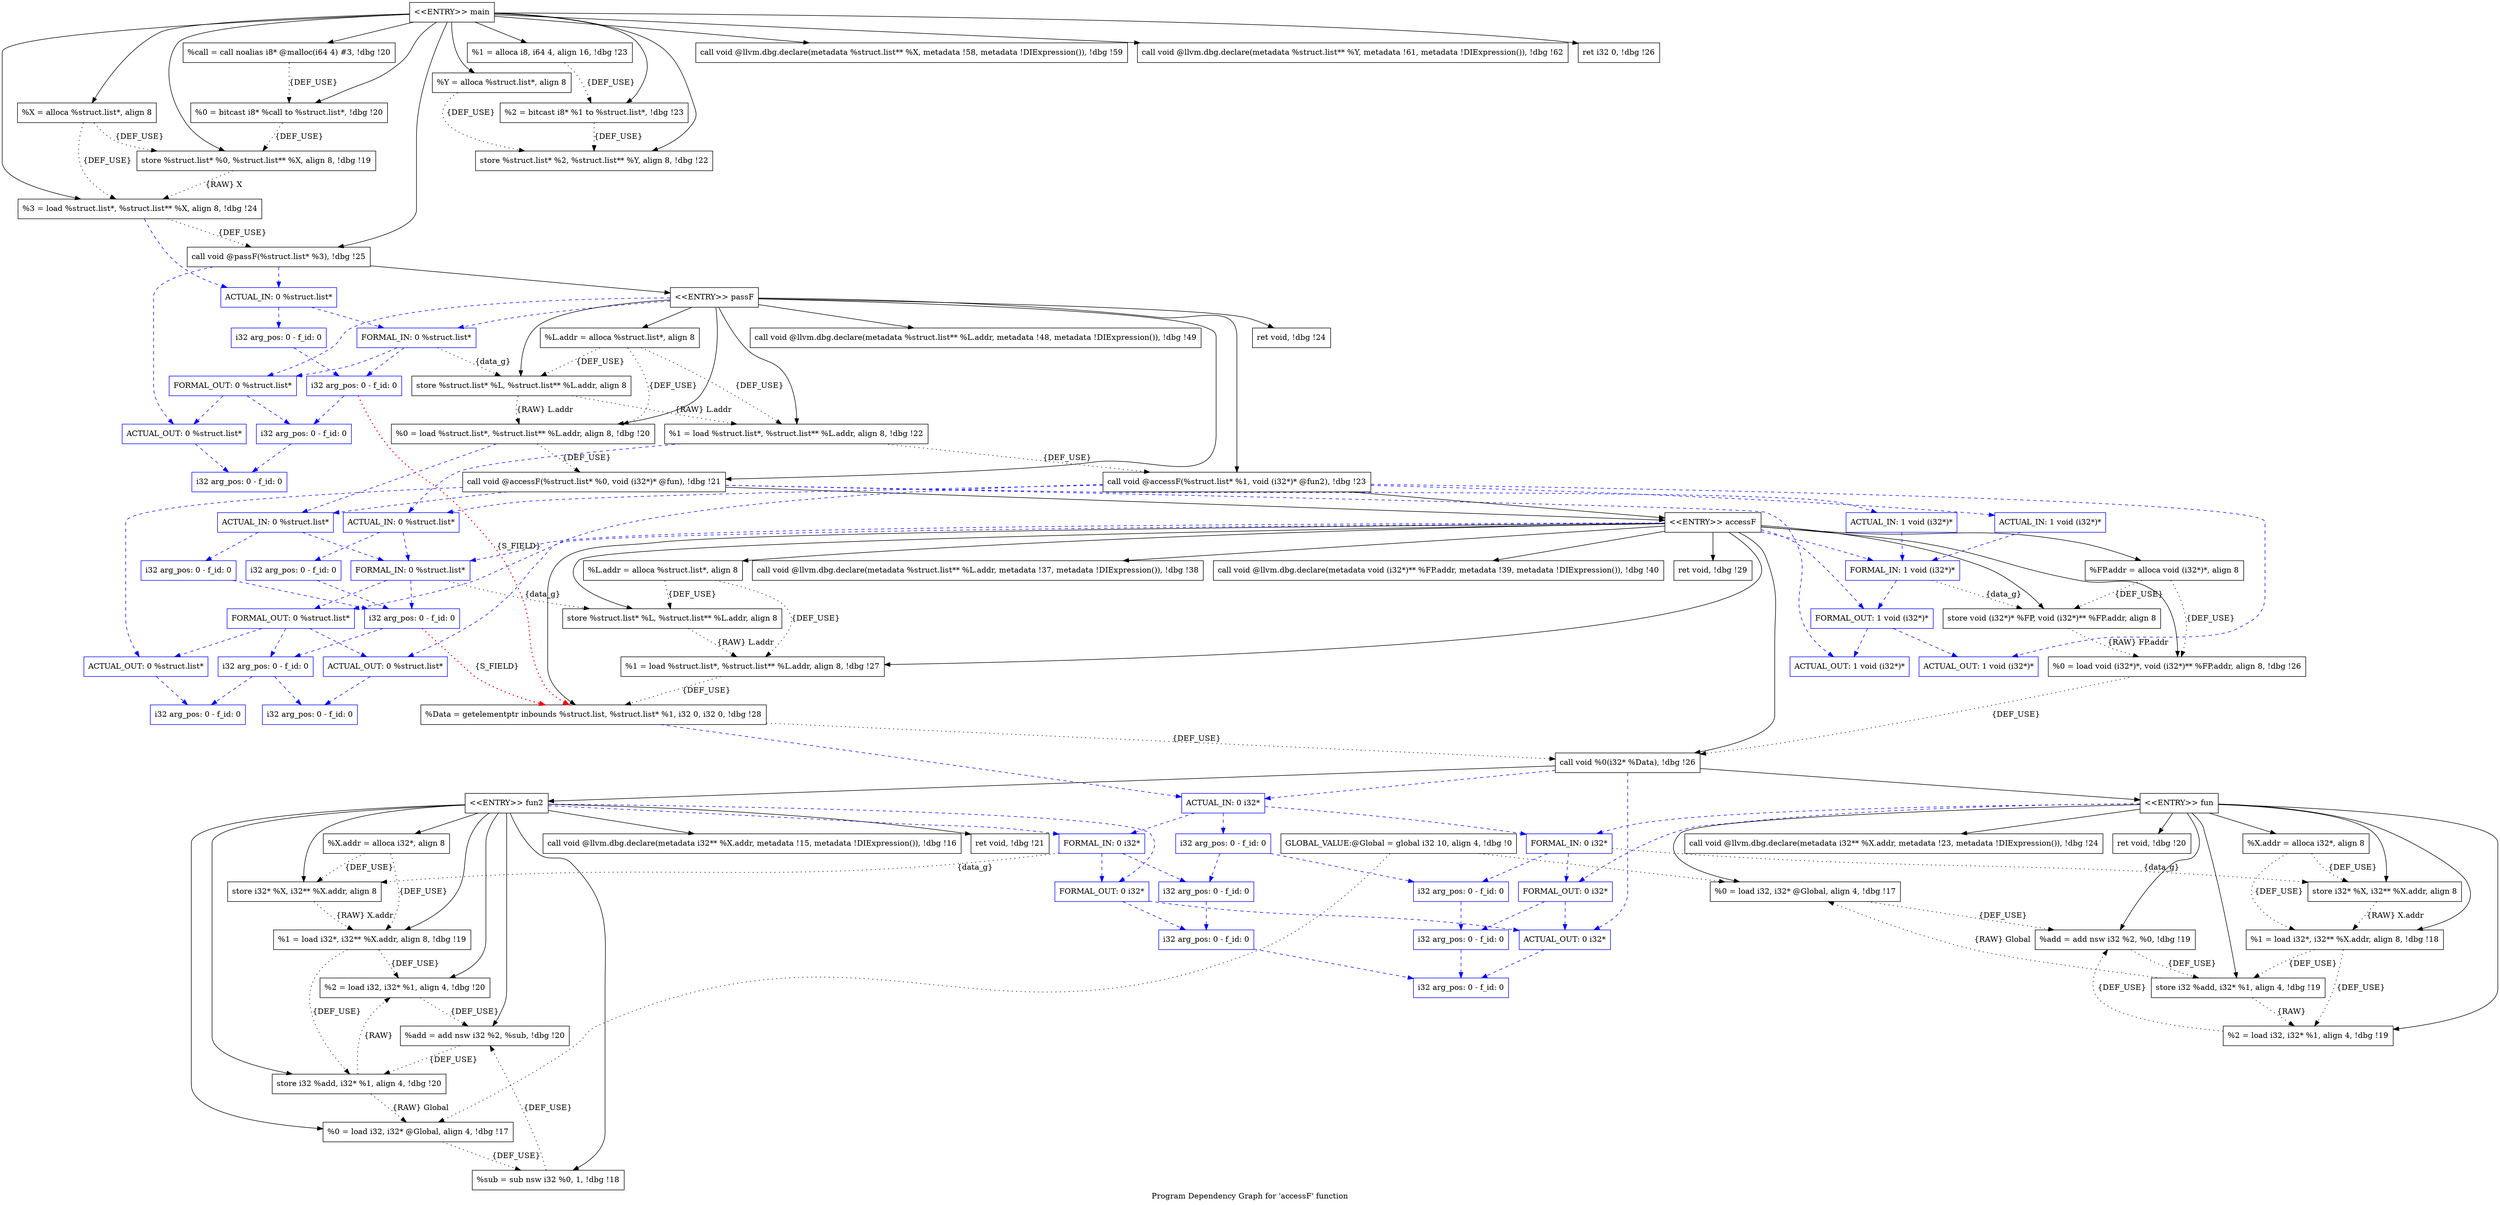 digraph "Program Dependency Graph for 'accessF' function" {
	label="Program Dependency Graph for 'accessF' function";
graph [ splines=true ]
	Node0x80ec3c0 [shape=record,label="{  %X.addr = alloca i32*, align 8}"];
	Node0x80ec3c0 -> Node0x80ec430[style=dotted,label = "{DEF_USE}" ];
	Node0x80ec3c0 -> Node0x80ec4a0[style=dotted,label = "{DEF_USE}" ];
	Node0x80ec430 [shape=record,label="{  store i32* %X, i32** %X.addr, align 8}"];
	Node0x80ec430 -> Node0x80ec4a0[style=dotted,label = "{RAW} X.addr"];
	Node0x80ec4a0 [shape=record,label="{  %1 = load i32*, i32** %X.addr, align 8, !dbg !19}"];
	Node0x80ec4a0 -> Node0x80ec7f0[style=dotted,label = "{DEF_USE}" ];
	Node0x80ec4a0 -> Node0x80ec8f0[style=dotted,label = "{DEF_USE}" ];
	Node0x80ec390 [shape=record,label="{GLOBAL_VALUE:@Global = global i32 10, align 4, !dbg !0}"];
	Node0x80ec390 -> Node0x80ec5b0[style=dotted];
	Node0x80ec390 -> Node0x80ec510[style=dotted];
	Node0x80ec5b0 [shape=record,label="{  %0 = load i32, i32* @Global, align 4, !dbg !17}"];
	Node0x80ec5b0 -> Node0x80ebd50[style=dotted,label = "{DEF_USE}" ];
	Node0x80ec510 [shape=record,label="{  %0 = load i32, i32* @Global, align 4, !dbg !17}"];
	Node0x80ec510 -> Node0x80ec6e0[style=dotted,label = "{DEF_USE}" ];
	Node0x80ec6e0 [shape=record,label="{  %sub = sub nsw i32 %0, 1, !dbg !18}"];
	Node0x80ec6e0 -> Node0x80ec750[style=dotted,label = "{DEF_USE}" ];
	Node0x80ec750 [shape=record,label="{  %add = add nsw i32 %2, %sub, !dbg !20}"];
	Node0x80ec750 -> Node0x80ec8f0[style=dotted,label = "{DEF_USE}" ];
	Node0x80ec7f0 [shape=record,label="{  %2 = load i32, i32* %1, align 4, !dbg !20}"];
	Node0x80ec7f0 -> Node0x80ec750[style=dotted,label = "{DEF_USE}" ];
	Node0x80ec8f0 [shape=record,label="{  store i32 %add, i32* %1, align 4, !dbg !20}"];
	Node0x80ec8f0 -> Node0x80ec510[style=dotted,label = "{RAW} Global"];
	Node0x80ec8f0 -> Node0x80ec7f0[style=dotted,label = "{RAW} "];
	Node0x80eca40 [shape=record,label="{\<\<ENTRY\>\> fun2}"];
	Node0x80eca40 -> Node0x80ec3c0;
	Node0x80eca40 -> Node0x80ec430;
	Node0x80eca40 -> Node0x80ecae0;
	Node0x80eca40 -> Node0x80ec510;
	Node0x80eca40 -> Node0x80ec6e0;
	Node0x80eca40 -> Node0x80ec4a0;
	Node0x80eca40 -> Node0x80ec7f0;
	Node0x80eca40 -> Node0x80ec750;
	Node0x80eca40 -> Node0x80ec8f0;
	Node0x80eca40 -> Node0x80ecab0;
	Node0x80eca40 -> Node0x80ee820[style=dashed, color="blue"];
	Node0x80eca40 -> Node0x80ee920[style=dashed, color="blue"];
	Node0x80ecae0 [shape=record,label="{  call void @llvm.dbg.declare(metadata i32** %X.addr, metadata !15, metadata !DIExpression()), !dbg !16}"];
	Node0x80ecab0 [shape=record,label="{  ret void, !dbg !21}"];
	Node0x80ebd80 [shape=record,label="{  %X.addr = alloca i32*, align 8}"];
	Node0x80ebd80 -> Node0x80ebdf0[style=dotted,label = "{DEF_USE}" ];
	Node0x80ebd80 -> Node0x80ebe60[style=dotted,label = "{DEF_USE}" ];
	Node0x80ebdf0 [shape=record,label="{  store i32* %X, i32** %X.addr, align 8}"];
	Node0x80ebdf0 -> Node0x80ebe60[style=dotted,label = "{RAW} X.addr"];
	Node0x80ebe60 [shape=record,label="{  %1 = load i32*, i32** %X.addr, align 8, !dbg !18}"];
	Node0x80ebe60 -> Node0x80ebf70[style=dotted,label = "{DEF_USE}" ];
	Node0x80ebe60 -> Node0x80ebfa0[style=dotted,label = "{DEF_USE}" ];
	Node0x80ebd50 [shape=record,label="{  %add = add nsw i32 %2, %0, !dbg !19}"];
	Node0x80ebd50 -> Node0x80ebfa0[style=dotted,label = "{DEF_USE}" ];
	Node0x80ebf70 [shape=record,label="{  %2 = load i32, i32* %1, align 4, !dbg !19}"];
	Node0x80ebf70 -> Node0x80ebd50[style=dotted,label = "{DEF_USE}" ];
	Node0x80ebfa0 [shape=record,label="{  store i32 %add, i32* %1, align 4, !dbg !19}"];
	Node0x80ebfa0 -> Node0x80ec5b0[style=dotted,label = "{RAW} Global"];
	Node0x80ebfa0 -> Node0x80ebf70[style=dotted,label = "{RAW} "];
	Node0x80eba70 [shape=record,label="{\<\<ENTRY\>\> fun}"];
	Node0x80eba70 -> Node0x80ebd80;
	Node0x80eba70 -> Node0x80ebdf0;
	Node0x80eba70 -> Node0x80ebb10;
	Node0x80eba70 -> Node0x80ec5b0;
	Node0x80eba70 -> Node0x80ebe60;
	Node0x80eba70 -> Node0x80ebf70;
	Node0x80eba70 -> Node0x80ebd50;
	Node0x80eba70 -> Node0x80ebfa0;
	Node0x80eba70 -> Node0x80ebae0;
	Node0x80eba70 -> Node0x80ef1e0[style=dashed, color="blue"];
	Node0x80eba70 -> Node0x80ef2e0[style=dashed, color="blue"];
	Node0x80ebb10 [shape=record,label="{  call void @llvm.dbg.declare(metadata i32** %X.addr, metadata !23, metadata !DIExpression()), !dbg !24}"];
	Node0x80ebae0 [shape=record,label="{  ret void, !dbg !20}"];
	Node0x80ee1b0 [shape=record,label="{  %L.addr = alloca %struct.list*, align 8}"];
	Node0x80ee1b0 -> Node0x80eac20[style=dotted,label = "{DEF_USE}" ];
	Node0x80ee1b0 -> Node0x80eac90[style=dotted,label = "{DEF_USE}" ];
	Node0x80eac20 [shape=record,label="{  store %struct.list* %L, %struct.list** %L.addr, align 8}"];
	Node0x80eac20 -> Node0x80eac90[style=dotted,label = "{RAW} L.addr"];
	Node0x80eac90 [shape=record,label="{  %1 = load %struct.list*, %struct.list** %L.addr, align 8, !dbg !27}"];
	Node0x80eac90 -> Node0x80eaef0[style=dotted,label = "{DEF_USE}" ];
	Node0x80ead30 [shape=record,label="{  %FP.addr = alloca void (i32*)*, align 8}"];
	Node0x80ead30 -> Node0x80eada0[style=dotted,label = "{DEF_USE}" ];
	Node0x80ead30 -> Node0x80eae10[style=dotted,label = "{DEF_USE}" ];
	Node0x80eada0 [shape=record,label="{  store void (i32*)* %FP, void (i32*)** %FP.addr, align 8}"];
	Node0x80eada0 -> Node0x80eae10[style=dotted,label = "{RAW} FP.addr"];
	Node0x80eae10 [shape=record,label="{  %0 = load void (i32*)*, void (i32*)** %FP.addr, align 8, !dbg !26}"];
	Node0x80eae10 -> Node0x80ebba0[style=dotted,label = "{DEF_USE}" ];
	Node0x80ebba0 [shape=record,label="{  call void %0(i32* %Data), !dbg !26}"];
	Node0x80ebba0 -> Node0x80eca40;
	Node0x80ebba0 -> Node0x80ef6e0[style=dashed, color="blue"];
	Node0x80ebba0 -> Node0x80ef680[style=dashed, color="blue"];
	Node0x80ebba0 -> Node0x80eba70;
	Node0x80eaef0 [shape=record,label="{  %Data = getelementptr inbounds %struct.list, %struct.list* %1, i32 0, i32 0, !dbg !28}"];
	Node0x80eaef0 -> Node0x80ebba0[style=dotted,label = "{DEF_USE}" ];
	Node0x80eaef0 -> Node0x80ef6e0[style=dashed, color="blue"];
	Node0x80ee820 [shape=record,color="blue",label="{FORMAL_IN: 0 i32*}"];
	Node0x80ee820 -> Node0x80ee890[style=dashed, color="blue"];
	Node0x80ee820 -> Node0x80ee920[style=dashed, color="blue"];
	Node0x80ee820 -> Node0x80ec430[style=dotted, label = "{data_g}"];
	Node0x80ee890 [shape=record,color="blue",label="{i32 arg_pos: 0 - f_id: 0}"];
	Node0x80ee890 -> Node0x80eb880[style=dashed, color="blue"];
	Node0x80ee920 [shape=record,color="blue",label="{FORMAL_OUT: 0 i32*}"];
	Node0x80ee920 -> Node0x80eb880[style=dashed, color="blue"];
	Node0x80ee920 -> Node0x80ef680[style=dashed, color="blue"];
	Node0x80eb880 [shape=record,color="blue",label="{i32 arg_pos: 0 - f_id: 0}"];
	Node0x80eb880 -> Node0x80efba0[style=dashed, color="blue"];
	Node0x80ef1e0 [shape=record,color="blue",label="{FORMAL_IN: 0 i32*}"];
	Node0x80ef1e0 -> Node0x80ef250[style=dashed, color="blue"];
	Node0x80ef1e0 -> Node0x80ef2e0[style=dashed, color="blue"];
	Node0x80ef1e0 -> Node0x80ebdf0[style=dotted, label = "{data_g}"];
	Node0x80ef250 [shape=record,color="blue",label="{i32 arg_pos: 0 - f_id: 0}"];
	Node0x80ef250 -> Node0x80ef350[style=dashed, color="blue"];
	Node0x80ef2e0 [shape=record,color="blue",label="{FORMAL_OUT: 0 i32*}"];
	Node0x80ef2e0 -> Node0x80ef350[style=dashed, color="blue"];
	Node0x80ef2e0 -> Node0x80ef680[style=dashed, color="blue"];
	Node0x80ef350 [shape=record,color="blue",label="{i32 arg_pos: 0 - f_id: 0}"];
	Node0x80ef350 -> Node0x80efba0[style=dashed, color="blue"];
	Node0x80ef6e0 [shape=record,color="blue",label="{ACTUAL_IN: 0 i32*}"];
	Node0x80ef6e0 -> Node0x80ef620[style=dashed, color="blue"];
	Node0x80ef6e0 -> Node0x80ee820[style=dashed, color="blue"];
	Node0x80ef6e0 -> Node0x80ef1e0[style=dashed, color="blue"];
	Node0x80ef620 [shape=record,color="blue",label="{i32 arg_pos: 0 - f_id: 0}"];
	Node0x80ef620 -> Node0x80ee890[style=dashed, color="blue"];
	Node0x80ef620 -> Node0x80ef250[style=dashed, color="blue"];
	Node0x80ef680 [shape=record,color="blue",label="{ACTUAL_OUT: 0 i32*}"];
	Node0x80ef680 -> Node0x80efba0[style=dashed, color="blue"];
	Node0x80efba0 [shape=record,color="blue",label="{i32 arg_pos: 0 - f_id: 0}"];
	Node0x80ef5d0 [shape=record,label="{\<\<ENTRY\>\> accessF}"];
	Node0x80ef5d0 -> Node0x80ee1b0;
	Node0x80ef5d0 -> Node0x80ead30;
	Node0x80ef5d0 -> Node0x80eac20;
	Node0x80ef5d0 -> Node0x80e97f0;
	Node0x80ef5d0 -> Node0x80eada0;
	Node0x80ef5d0 -> Node0x80effd0;
	Node0x80ef5d0 -> Node0x80eae10;
	Node0x80ef5d0 -> Node0x80eac90;
	Node0x80ef5d0 -> Node0x80eaef0;
	Node0x80ef5d0 -> Node0x80ebba0;
	Node0x80ef5d0 -> Node0x80eff40;
	Node0x80ef5d0 -> Node0x80f2070[style=dashed, color="blue"];
	Node0x80ef5d0 -> Node0x80f2170[style=dashed, color="blue"];
	Node0x80ef5d0 -> Node0x80f2270[style=dashed, color="blue"];
	Node0x80ef5d0 -> Node0x80f2520[style=dashed, color="blue"];
	Node0x80e97f0 [shape=record,label="{  call void @llvm.dbg.declare(metadata %struct.list** %L.addr, metadata !37, metadata !DIExpression()), !dbg !38}"];
	Node0x80effd0 [shape=record,label="{  call void @llvm.dbg.declare(metadata void (i32*)** %FP.addr, metadata !39, metadata !DIExpression()), !dbg !40}"];
	Node0x80eff40 [shape=record,label="{  ret void, !dbg !29}"];
	Node0x80ecf80 [shape=record,label="{  %L.addr = alloca %struct.list*, align 8}"];
	Node0x80ecf80 -> Node0x80ecff0[style=dotted,label = "{DEF_USE}" ];
	Node0x80ecf80 -> Node0x80ed060[style=dotted,label = "{DEF_USE}" ];
	Node0x80ecf80 -> Node0x80ed100[style=dotted,label = "{DEF_USE}" ];
	Node0x80ecff0 [shape=record,label="{  store %struct.list* %L, %struct.list** %L.addr, align 8}"];
	Node0x80ecff0 -> Node0x80ed060[style=dotted,label = "{RAW} L.addr"];
	Node0x80ecff0 -> Node0x80ed100[style=dotted,label = "{RAW} L.addr"];
	Node0x80ed060 [shape=record,label="{  %0 = load %struct.list*, %struct.list** %L.addr, align 8, !dbg !20}"];
	Node0x80ed060 -> Node0x80ed0d0[style=dotted,label = "{DEF_USE}" ];
	Node0x80ed060 -> Node0x80f2920[style=dashed, color="blue"];
	Node0x80ed100 [shape=record,label="{  %1 = load %struct.list*, %struct.list** %L.addr, align 8, !dbg !22}"];
	Node0x80ed100 -> Node0x80f2bc0[style=dotted,label = "{DEF_USE}" ];
	Node0x80ed100 -> Node0x80f4080[style=dashed, color="blue"];
	Node0x80ed0d0 [shape=record,label="{  call void @accessF(%struct.list* %0, void (i32*)* @fun), !dbg !21}"];
	Node0x80ed0d0 -> Node0x80ef5d0;
	Node0x80ed0d0 -> Node0x80f2920[style=dashed, color="blue"];
	Node0x80ed0d0 -> Node0x80f29b0[style=dashed, color="blue"];
	Node0x80ed0d0 -> Node0x80f2b00[style=dashed, color="blue"];
	Node0x80ed0d0 -> Node0x80f2b30[style=dashed, color="blue"];
	Node0x80f2070 [shape=record,color="blue",label="{FORMAL_IN: 0 %struct.list*}"];
	Node0x80f2070 -> Node0x80f20e0[style=dashed, color="blue"];
	Node0x80f2070 -> Node0x80f2170[style=dashed, color="blue"];
	Node0x80f2070 -> Node0x80eac20[style=dotted, label = "{data_g}"];
	Node0x80f20e0 [shape=record,color="blue",label="{i32 arg_pos: 0 - f_id: 0}"];
	Node0x80f20e0 -> Node0x80f21e0[style=dashed, color="blue"];
	Node0x80f20e0 -> Node0x80eaef0[style=dotted, label="{S_FIELD}", color="red", penwidth="2.0"];
	Node0x80f2170 [shape=record,color="blue",label="{FORMAL_OUT: 0 %struct.list*}"];
	Node0x80f2170 -> Node0x80f21e0[style=dashed, color="blue"];
	Node0x80f2170 -> Node0x80f29b0[style=dashed, color="blue"];
	Node0x80f2170 -> Node0x80ee9d0[style=dashed, color="blue"];
	Node0x80f21e0 [shape=record,color="blue",label="{i32 arg_pos: 0 - f_id: 0}"];
	Node0x80f21e0 -> Node0x80f2ad0[style=dashed, color="blue"];
	Node0x80f21e0 -> Node0x80eea40[style=dashed, color="blue"];
	Node0x80f2270 [shape=record,color="blue",label="{FORMAL_IN: 1 void (i32*)*}"];
	Node0x80f2270 -> Node0x80f2520[style=dashed, color="blue"];
	Node0x80f2270 -> Node0x80eada0[style=dotted, label = "{data_g}"];
	Node0x80f2520 [shape=record,color="blue",label="{FORMAL_OUT: 1 void (i32*)*}"];
	Node0x80f2520 -> Node0x80f2b30[style=dashed, color="blue"];
	Node0x80f2520 -> Node0x80eeb70[style=dashed, color="blue"];
	Node0x80f2920 [shape=record,color="blue",label="{ACTUAL_IN: 0 %struct.list*}"];
	Node0x80f2920 -> Node0x80f2980[style=dashed, color="blue"];
	Node0x80f2920 -> Node0x80f2070[style=dashed, color="blue"];
	Node0x80f2980 [shape=record,color="blue",label="{i32 arg_pos: 0 - f_id: 0}"];
	Node0x80f2980 -> Node0x80f20e0[style=dashed, color="blue"];
	Node0x80f29b0 [shape=record,color="blue",label="{ACTUAL_OUT: 0 %struct.list*}"];
	Node0x80f29b0 -> Node0x80f2ad0[style=dashed, color="blue"];
	Node0x80f2ad0 [shape=record,color="blue",label="{i32 arg_pos: 0 - f_id: 0}"];
	Node0x80f2b00 [shape=record,color="blue",label="{ACTUAL_IN: 1 void (i32*)*}"];
	Node0x80f2b00 -> Node0x80f2270[style=dashed, color="blue"];
	Node0x80f2b30 [shape=record,color="blue",label="{ACTUAL_OUT: 1 void (i32*)*}"];
	Node0x80f2bc0 [shape=record,label="{  call void @accessF(%struct.list* %1, void (i32*)* @fun2), !dbg !23}"];
	Node0x80f2bc0 -> Node0x80ef5d0;
	Node0x80f2bc0 -> Node0x80f4080[style=dashed, color="blue"];
	Node0x80f2bc0 -> Node0x80ee9d0[style=dashed, color="blue"];
	Node0x80f2bc0 -> Node0x80eeab0[style=dashed, color="blue"];
	Node0x80f2bc0 -> Node0x80eeb70[style=dashed, color="blue"];
	Node0x80f4080 [shape=record,color="blue",label="{ACTUAL_IN: 0 %struct.list*}"];
	Node0x80f4080 -> Node0x80f24b0[style=dashed, color="blue"];
	Node0x80f4080 -> Node0x80f2070[style=dashed, color="blue"];
	Node0x80f24b0 [shape=record,color="blue",label="{i32 arg_pos: 0 - f_id: 0}"];
	Node0x80f24b0 -> Node0x80f20e0[style=dashed, color="blue"];
	Node0x80ee9d0 [shape=record,color="blue",label="{ACTUAL_OUT: 0 %struct.list*}"];
	Node0x80ee9d0 -> Node0x80eea40[style=dashed, color="blue"];
	Node0x80eea40 [shape=record,color="blue",label="{i32 arg_pos: 0 - f_id: 0}"];
	Node0x80eeab0 [shape=record,color="blue",label="{ACTUAL_IN: 1 void (i32*)*}"];
	Node0x80eeab0 -> Node0x80f2270[style=dashed, color="blue"];
	Node0x80eeb70 [shape=record,color="blue",label="{ACTUAL_OUT: 1 void (i32*)*}"];
	Node0x80f46a0 [shape=record,label="{\<\<ENTRY\>\> passF}"];
	Node0x80f46a0 -> Node0x80ecf80;
	Node0x80f46a0 -> Node0x80ecff0;
	Node0x80f46a0 -> Node0x80f4740;
	Node0x80f46a0 -> Node0x80ed060;
	Node0x80f46a0 -> Node0x80ed0d0;
	Node0x80f46a0 -> Node0x80ed100;
	Node0x80f46a0 -> Node0x80f2bc0;
	Node0x80f46a0 -> Node0x80f4710;
	Node0x80f46a0 -> Node0x80f6ab0[style=dashed, color="blue"];
	Node0x80f46a0 -> Node0x80f6bb0[style=dashed, color="blue"];
	Node0x80f4740 [shape=record,label="{  call void @llvm.dbg.declare(metadata %struct.list** %L.addr, metadata !48, metadata !DIExpression()), !dbg !49}"];
	Node0x80f4710 [shape=record,label="{  ret void, !dbg !24}"];
	Node0x80ed360 [shape=record,label="{  %X = alloca %struct.list*, align 8}"];
	Node0x80ed360 -> Node0x80f1970[style=dotted,label = "{DEF_USE}" ];
	Node0x80ed360 -> Node0x80f19e0[style=dotted,label = "{DEF_USE}" ];
	Node0x80f1970 [shape=record,label="{  store %struct.list* %0, %struct.list** %X, align 8, !dbg !19}"];
	Node0x80f1970 -> Node0x80f19e0[style=dotted,label = "{RAW} X"];
	Node0x80f19e0 [shape=record,label="{  %3 = load %struct.list*, %struct.list** %X, align 8, !dbg !24}"];
	Node0x80f19e0 -> Node0x80f6250[style=dotted,label = "{DEF_USE}" ];
	Node0x80f19e0 -> Node0x80f7950[style=dashed, color="blue"];
	Node0x80e9840 [shape=record,label="{  %Y = alloca %struct.list*, align 8}"];
	Node0x80e9840 -> Node0x80f1ac0[style=dotted,label = "{DEF_USE}" ];
	Node0x80f1ac0 [shape=record,label="{  store %struct.list* %2, %struct.list** %Y, align 8, !dbg !22}"];
	Node0x80f15b0 [shape=record,label="{  %call = call noalias i8* @malloc(i64 4) #3, !dbg !20}"];
	Node0x80f15b0 -> Node0x80f6080[style=dotted,label = "{DEF_USE}" ];
	Node0x80f6080 [shape=record,label="{  %0 = bitcast i8* %call to %struct.list*, !dbg !20}"];
	Node0x80f6080 -> Node0x80f1970[style=dotted,label = "{DEF_USE}" ];
	Node0x80f6130 [shape=record,label="{  %1 = alloca i8, i64 4, align 16, !dbg !23}"];
	Node0x80f6130 -> Node0x80f61a0[style=dotted,label = "{DEF_USE}" ];
	Node0x80f61a0 [shape=record,label="{  %2 = bitcast i8* %1 to %struct.list*, !dbg !23}"];
	Node0x80f61a0 -> Node0x80f1ac0[style=dotted,label = "{DEF_USE}" ];
	Node0x80f6250 [shape=record,label="{  call void @passF(%struct.list* %3), !dbg !25}"];
	Node0x80f6250 -> Node0x80f46a0;
	Node0x80f6250 -> Node0x80f7950[style=dashed, color="blue"];
	Node0x80f6250 -> Node0x80f6ef0[style=dashed, color="blue"];
	Node0x80f6ab0 [shape=record,color="blue",label="{FORMAL_IN: 0 %struct.list*}"];
	Node0x80f6ab0 -> Node0x80f6b20[style=dashed, color="blue"];
	Node0x80f6ab0 -> Node0x80f6bb0[style=dashed, color="blue"];
	Node0x80f6ab0 -> Node0x80ecff0[style=dotted, label = "{data_g}"];
	Node0x80f6b20 [shape=record,color="blue",label="{i32 arg_pos: 0 - f_id: 0}"];
	Node0x80f6b20 -> Node0x80f6c20[style=dashed, color="blue"];
	Node0x80f6b20 -> Node0x80eaef0[style=dotted, label="{S_FIELD}", color="red", penwidth="2.0"];
	Node0x80f6bb0 [shape=record,color="blue",label="{FORMAL_OUT: 0 %struct.list*}"];
	Node0x80f6bb0 -> Node0x80f6c20[style=dashed, color="blue"];
	Node0x80f6bb0 -> Node0x80f6ef0[style=dashed, color="blue"];
	Node0x80f6c20 [shape=record,color="blue",label="{i32 arg_pos: 0 - f_id: 0}"];
	Node0x80f6c20 -> Node0x80f6f60[style=dashed, color="blue"];
	Node0x80f7950 [shape=record,color="blue",label="{ACTUAL_IN: 0 %struct.list*}"];
	Node0x80f7950 -> Node0x80f6e80[style=dashed, color="blue"];
	Node0x80f7950 -> Node0x80f6ab0[style=dashed, color="blue"];
	Node0x80f6e80 [shape=record,color="blue",label="{i32 arg_pos: 0 - f_id: 0}"];
	Node0x80f6e80 -> Node0x80f6b20[style=dashed, color="blue"];
	Node0x80f6ef0 [shape=record,color="blue",label="{ACTUAL_OUT: 0 %struct.list*}"];
	Node0x80f6ef0 -> Node0x80f6f60[style=dashed, color="blue"];
	Node0x80f6f60 [shape=record,color="blue",label="{i32 arg_pos: 0 - f_id: 0}"];
	Node0x80f70a0 [shape=record,label="{\<\<ENTRY\>\> main}"];
	Node0x80f70a0 -> Node0x80ed360;
	Node0x80f70a0 -> Node0x80e9840;
	Node0x80f70a0 -> Node0x80f7140;
	Node0x80f70a0 -> Node0x80f15b0;
	Node0x80f70a0 -> Node0x80f6080;
	Node0x80f70a0 -> Node0x80f1970;
	Node0x80f70a0 -> Node0x80f7110;
	Node0x80f70a0 -> Node0x80f6130;
	Node0x80f70a0 -> Node0x80f61a0;
	Node0x80f70a0 -> Node0x80f1ac0;
	Node0x80f70a0 -> Node0x80f19e0;
	Node0x80f70a0 -> Node0x80f6250;
	Node0x80f70a0 -> Node0x80f73e0;
	Node0x80f7140 [shape=record,label="{  call void @llvm.dbg.declare(metadata %struct.list** %X, metadata !58, metadata !DIExpression()), !dbg !59}"];
	Node0x80f7110 [shape=record,label="{  call void @llvm.dbg.declare(metadata %struct.list** %Y, metadata !61, metadata !DIExpression()), !dbg !62}"];
	Node0x80f73e0 [shape=record,label="{  ret i32 0, !dbg !26}"];
}
